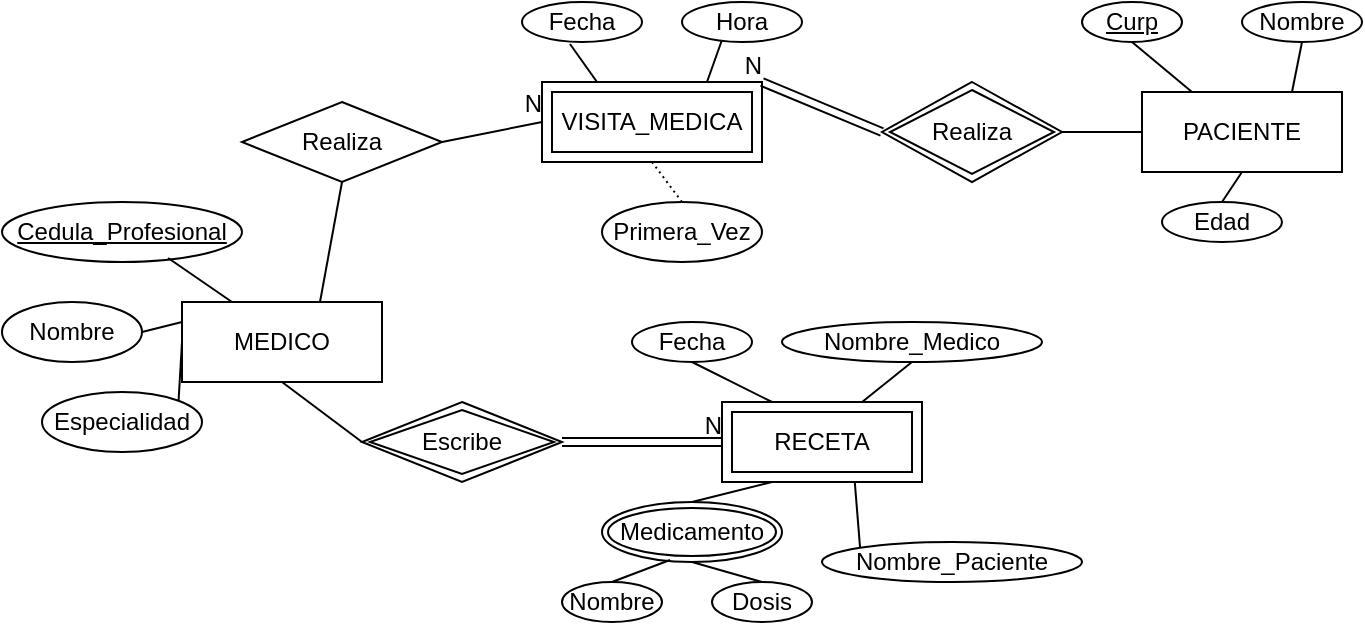 <mxfile version="13.8.0" type="github">
  <diagram id="R2lEEEUBdFMjLlhIrx00" name="Page-1">
    <mxGraphModel dx="1775" dy="347" grid="1" gridSize="10" guides="1" tooltips="1" connect="1" arrows="1" fold="1" page="1" pageScale="1" pageWidth="850" pageHeight="1100" math="0" shadow="0" extFonts="Permanent Marker^https://fonts.googleapis.com/css?family=Permanent+Marker">
      <root>
        <mxCell id="0" />
        <mxCell id="1" parent="0" />
        <mxCell id="Iog9puiF2BljlQWZREdV-1" value="MEDICO" style="whiteSpace=wrap;html=1;align=center;" parent="1" vertex="1">
          <mxGeometry x="60" y="240" width="100" height="40" as="geometry" />
        </mxCell>
        <mxCell id="Iog9puiF2BljlQWZREdV-3" value="Realiza" style="shape=rhombus;perimeter=rhombusPerimeter;whiteSpace=wrap;html=1;align=center;" parent="1" vertex="1">
          <mxGeometry x="90" y="140" width="100" height="40" as="geometry" />
        </mxCell>
        <mxCell id="Iog9puiF2BljlQWZREdV-5" value="PACIENTE" style="whiteSpace=wrap;html=1;align=center;" parent="1" vertex="1">
          <mxGeometry x="540" y="135" width="100" height="40" as="geometry" />
        </mxCell>
        <mxCell id="Iog9puiF2BljlQWZREdV-8" value="Cedula_Profesional" style="ellipse;whiteSpace=wrap;html=1;align=center;fontStyle=4;" parent="1" vertex="1">
          <mxGeometry x="-30" y="190" width="120" height="30" as="geometry" />
        </mxCell>
        <mxCell id="Iog9puiF2BljlQWZREdV-9" value="Nombre" style="ellipse;whiteSpace=wrap;html=1;align=center;" parent="1" vertex="1">
          <mxGeometry x="-30" y="240" width="70" height="30" as="geometry" />
        </mxCell>
        <mxCell id="Iog9puiF2BljlQWZREdV-10" value="Especialidad" style="ellipse;whiteSpace=wrap;html=1;align=center;" parent="1" vertex="1">
          <mxGeometry x="-10" y="285" width="80" height="30" as="geometry" />
        </mxCell>
        <mxCell id="Iog9puiF2BljlQWZREdV-12" value="" style="endArrow=none;html=1;rounded=0;exitX=0.692;exitY=0.933;exitDx=0;exitDy=0;exitPerimeter=0;entryX=0.25;entryY=0;entryDx=0;entryDy=0;" parent="1" source="Iog9puiF2BljlQWZREdV-8" target="Iog9puiF2BljlQWZREdV-1" edge="1">
          <mxGeometry relative="1" as="geometry">
            <mxPoint x="-40" y="350" as="sourcePoint" />
            <mxPoint x="120" y="350" as="targetPoint" />
          </mxGeometry>
        </mxCell>
        <mxCell id="Iog9puiF2BljlQWZREdV-13" value="" style="endArrow=none;html=1;rounded=0;exitX=1;exitY=0.5;exitDx=0;exitDy=0;entryX=0;entryY=0.25;entryDx=0;entryDy=0;" parent="1" source="Iog9puiF2BljlQWZREdV-9" target="Iog9puiF2BljlQWZREdV-1" edge="1">
          <mxGeometry relative="1" as="geometry">
            <mxPoint x="20" y="320" as="sourcePoint" />
            <mxPoint x="180" y="320" as="targetPoint" />
          </mxGeometry>
        </mxCell>
        <mxCell id="Iog9puiF2BljlQWZREdV-14" value="" style="endArrow=none;html=1;rounded=0;exitX=1;exitY=0;exitDx=0;exitDy=0;entryX=0;entryY=0.5;entryDx=0;entryDy=0;" parent="1" source="Iog9puiF2BljlQWZREdV-10" target="Iog9puiF2BljlQWZREdV-1" edge="1">
          <mxGeometry relative="1" as="geometry">
            <mxPoint x="100" y="310" as="sourcePoint" />
            <mxPoint x="130" y="315" as="targetPoint" />
          </mxGeometry>
        </mxCell>
        <mxCell id="Iog9puiF2BljlQWZREdV-15" value="Curp" style="ellipse;whiteSpace=wrap;html=1;align=center;fontStyle=4;" parent="1" vertex="1">
          <mxGeometry x="510" y="90" width="50" height="20" as="geometry" />
        </mxCell>
        <mxCell id="Iog9puiF2BljlQWZREdV-16" value="Nombre" style="ellipse;whiteSpace=wrap;html=1;align=center;" parent="1" vertex="1">
          <mxGeometry x="590" y="90" width="60" height="20" as="geometry" />
        </mxCell>
        <mxCell id="Iog9puiF2BljlQWZREdV-17" value="Edad" style="ellipse;whiteSpace=wrap;html=1;align=center;" parent="1" vertex="1">
          <mxGeometry x="550" y="190" width="60" height="20" as="geometry" />
        </mxCell>
        <mxCell id="Iog9puiF2BljlQWZREdV-18" value="" style="endArrow=none;html=1;rounded=0;exitX=0.25;exitY=0;exitDx=0;exitDy=0;entryX=0.5;entryY=1;entryDx=0;entryDy=0;" parent="1" source="Iog9puiF2BljlQWZREdV-5" target="Iog9puiF2BljlQWZREdV-15" edge="1">
          <mxGeometry relative="1" as="geometry">
            <mxPoint x="720" y="130" as="sourcePoint" />
            <mxPoint x="717.04" y="156" as="targetPoint" />
          </mxGeometry>
        </mxCell>
        <mxCell id="Iog9puiF2BljlQWZREdV-19" value="" style="endArrow=none;html=1;rounded=0;exitX=0.5;exitY=1;exitDx=0;exitDy=0;entryX=0.75;entryY=0;entryDx=0;entryDy=0;" parent="1" source="Iog9puiF2BljlQWZREdV-16" target="Iog9puiF2BljlQWZREdV-5" edge="1">
          <mxGeometry relative="1" as="geometry">
            <mxPoint x="730" y="130" as="sourcePoint" />
            <mxPoint x="727.04" y="156" as="targetPoint" />
          </mxGeometry>
        </mxCell>
        <mxCell id="Iog9puiF2BljlQWZREdV-20" value="" style="endArrow=none;html=1;rounded=0;exitX=0.5;exitY=1;exitDx=0;exitDy=0;entryX=0.5;entryY=0;entryDx=0;entryDy=0;" parent="1" source="Iog9puiF2BljlQWZREdV-5" target="Iog9puiF2BljlQWZREdV-17" edge="1">
          <mxGeometry relative="1" as="geometry">
            <mxPoint x="710" y="180" as="sourcePoint" />
            <mxPoint x="707.04" y="206" as="targetPoint" />
          </mxGeometry>
        </mxCell>
        <mxCell id="Iog9puiF2BljlQWZREdV-22" value="VISITA_MEDICA" style="shape=ext;margin=3;double=1;whiteSpace=wrap;html=1;align=center;" parent="1" vertex="1">
          <mxGeometry x="240" y="130" width="110" height="40" as="geometry" />
        </mxCell>
        <mxCell id="Iog9puiF2BljlQWZREdV-23" value="Fecha" style="ellipse;whiteSpace=wrap;html=1;align=center;" parent="1" vertex="1">
          <mxGeometry x="230" y="90" width="60" height="20" as="geometry" />
        </mxCell>
        <mxCell id="Iog9puiF2BljlQWZREdV-24" value="Hora" style="ellipse;whiteSpace=wrap;html=1;align=center;" parent="1" vertex="1">
          <mxGeometry x="310" y="90" width="60" height="20" as="geometry" />
        </mxCell>
        <mxCell id="Iog9puiF2BljlQWZREdV-25" value="Primera_Vez" style="ellipse;whiteSpace=wrap;html=1;align=center;" parent="1" vertex="1">
          <mxGeometry x="270" y="190" width="80" height="30" as="geometry" />
        </mxCell>
        <mxCell id="Iog9puiF2BljlQWZREdV-26" value="" style="endArrow=none;html=1;rounded=0;dashed=1;dashPattern=1 2;exitX=0.5;exitY=1;exitDx=0;exitDy=0;entryX=0.5;entryY=0;entryDx=0;entryDy=0;" parent="1" source="Iog9puiF2BljlQWZREdV-22" target="Iog9puiF2BljlQWZREdV-25" edge="1">
          <mxGeometry relative="1" as="geometry">
            <mxPoint x="360" y="199.5" as="sourcePoint" />
            <mxPoint x="520" y="199.5" as="targetPoint" />
          </mxGeometry>
        </mxCell>
        <mxCell id="Iog9puiF2BljlQWZREdV-27" value="" style="resizable=0;html=1;align=right;verticalAlign=bottom;" parent="Iog9puiF2BljlQWZREdV-26" connectable="0" vertex="1">
          <mxGeometry x="1" relative="1" as="geometry" />
        </mxCell>
        <mxCell id="Iog9puiF2BljlQWZREdV-28" value="" style="endArrow=none;html=1;rounded=0;exitX=0.25;exitY=0;exitDx=0;exitDy=0;entryX=0.4;entryY=1.05;entryDx=0;entryDy=0;entryPerimeter=0;" parent="1" source="Iog9puiF2BljlQWZREdV-22" target="Iog9puiF2BljlQWZREdV-23" edge="1">
          <mxGeometry relative="1" as="geometry">
            <mxPoint x="270" y="120" as="sourcePoint" />
            <mxPoint x="250" y="100" as="targetPoint" />
          </mxGeometry>
        </mxCell>
        <mxCell id="Iog9puiF2BljlQWZREdV-29" value="" style="endArrow=none;html=1;rounded=0;exitX=0.75;exitY=0;exitDx=0;exitDy=0;entryX=0.333;entryY=0.95;entryDx=0;entryDy=0;entryPerimeter=0;" parent="1" source="Iog9puiF2BljlQWZREdV-22" target="Iog9puiF2BljlQWZREdV-24" edge="1">
          <mxGeometry relative="1" as="geometry">
            <mxPoint x="410" y="110" as="sourcePoint" />
            <mxPoint x="390" y="90" as="targetPoint" />
          </mxGeometry>
        </mxCell>
        <mxCell id="Iog9puiF2BljlQWZREdV-30" value="Realiza" style="shape=rhombus;double=1;perimeter=rhombusPerimeter;whiteSpace=wrap;html=1;align=center;" parent="1" vertex="1">
          <mxGeometry x="410" y="130" width="90" height="50" as="geometry" />
        </mxCell>
        <mxCell id="Iog9puiF2BljlQWZREdV-31" value="" style="shape=link;html=1;rounded=0;entryX=1;entryY=0;entryDx=0;entryDy=0;exitX=0;exitY=0.5;exitDx=0;exitDy=0;" parent="1" source="Iog9puiF2BljlQWZREdV-30" target="Iog9puiF2BljlQWZREdV-22" edge="1">
          <mxGeometry relative="1" as="geometry">
            <mxPoint x="590" y="260" as="sourcePoint" />
            <mxPoint x="750" y="260" as="targetPoint" />
          </mxGeometry>
        </mxCell>
        <mxCell id="Iog9puiF2BljlQWZREdV-32" value="N" style="resizable=0;html=1;align=right;verticalAlign=bottom;" parent="Iog9puiF2BljlQWZREdV-31" connectable="0" vertex="1">
          <mxGeometry x="1" relative="1" as="geometry" />
        </mxCell>
        <mxCell id="Iog9puiF2BljlQWZREdV-33" value="" style="endArrow=none;html=1;rounded=0;entryX=0;entryY=0.5;entryDx=0;entryDy=0;exitX=1;exitY=0.5;exitDx=0;exitDy=0;" parent="1" source="Iog9puiF2BljlQWZREdV-30" target="Iog9puiF2BljlQWZREdV-5" edge="1">
          <mxGeometry relative="1" as="geometry">
            <mxPoint x="390" y="230" as="sourcePoint" />
            <mxPoint x="550" y="230" as="targetPoint" />
          </mxGeometry>
        </mxCell>
        <mxCell id="Iog9puiF2BljlQWZREdV-34" value="" style="endArrow=none;html=1;rounded=0;exitX=0.5;exitY=1;exitDx=0;exitDy=0;entryX=0.69;entryY=0;entryDx=0;entryDy=0;entryPerimeter=0;" parent="1" source="Iog9puiF2BljlQWZREdV-3" target="Iog9puiF2BljlQWZREdV-1" edge="1">
          <mxGeometry relative="1" as="geometry">
            <mxPoint x="150" y="230" as="sourcePoint" />
            <mxPoint x="310" y="230" as="targetPoint" />
          </mxGeometry>
        </mxCell>
        <mxCell id="Iog9puiF2BljlQWZREdV-36" value="" style="endArrow=none;html=1;rounded=0;entryX=0;entryY=0.5;entryDx=0;entryDy=0;exitX=1;exitY=0.5;exitDx=0;exitDy=0;" parent="1" source="Iog9puiF2BljlQWZREdV-3" target="Iog9puiF2BljlQWZREdV-22" edge="1">
          <mxGeometry relative="1" as="geometry">
            <mxPoint x="190" y="120" as="sourcePoint" />
            <mxPoint x="230" y="155" as="targetPoint" />
          </mxGeometry>
        </mxCell>
        <mxCell id="Iog9puiF2BljlQWZREdV-37" value="N" style="resizable=0;html=1;align=right;verticalAlign=bottom;" parent="Iog9puiF2BljlQWZREdV-36" connectable="0" vertex="1">
          <mxGeometry x="1" relative="1" as="geometry" />
        </mxCell>
        <mxCell id="Iog9puiF2BljlQWZREdV-38" value="" style="endArrow=none;html=1;rounded=0;exitX=0.5;exitY=1;exitDx=0;exitDy=0;entryX=0;entryY=0.5;entryDx=0;entryDy=0;" parent="1" source="Iog9puiF2BljlQWZREdV-1" target="Iog9puiF2BljlQWZREdV-41" edge="1">
          <mxGeometry relative="1" as="geometry">
            <mxPoint x="30" y="380" as="sourcePoint" />
            <mxPoint x="170" y="300" as="targetPoint" />
          </mxGeometry>
        </mxCell>
        <mxCell id="Iog9puiF2BljlQWZREdV-41" value="Escribe" style="shape=rhombus;double=1;perimeter=rhombusPerimeter;whiteSpace=wrap;html=1;align=center;" parent="1" vertex="1">
          <mxGeometry x="150" y="290" width="100" height="40" as="geometry" />
        </mxCell>
        <mxCell id="Iog9puiF2BljlQWZREdV-42" value="" style="shape=link;html=1;rounded=0;entryX=0;entryY=0.5;entryDx=0;entryDy=0;exitX=1;exitY=0.5;exitDx=0;exitDy=0;" parent="1" source="Iog9puiF2BljlQWZREdV-41" target="x45VNAk6EiN4T_TlE7ew-1" edge="1">
          <mxGeometry relative="1" as="geometry">
            <mxPoint x="270" y="370" as="sourcePoint" />
            <mxPoint x="325" y="310" as="targetPoint" />
          </mxGeometry>
        </mxCell>
        <mxCell id="Iog9puiF2BljlQWZREdV-43" value="N" style="resizable=0;html=1;align=right;verticalAlign=bottom;" parent="Iog9puiF2BljlQWZREdV-42" connectable="0" vertex="1">
          <mxGeometry x="1" relative="1" as="geometry" />
        </mxCell>
        <mxCell id="Iog9puiF2BljlQWZREdV-44" value="Medicamento" style="ellipse;shape=doubleEllipse;margin=3;whiteSpace=wrap;html=1;align=center;" parent="1" vertex="1">
          <mxGeometry x="270" y="340" width="90" height="30" as="geometry" />
        </mxCell>
        <mxCell id="Iog9puiF2BljlQWZREdV-45" value="Nombre" style="ellipse;whiteSpace=wrap;html=1;align=center;" parent="1" vertex="1">
          <mxGeometry x="250" y="380" width="50" height="20" as="geometry" />
        </mxCell>
        <mxCell id="Iog9puiF2BljlQWZREdV-46" value="Dosis" style="ellipse;whiteSpace=wrap;html=1;align=center;" parent="1" vertex="1">
          <mxGeometry x="325" y="380" width="50" height="20" as="geometry" />
        </mxCell>
        <mxCell id="Iog9puiF2BljlQWZREdV-47" value="" style="endArrow=none;html=1;rounded=0;exitX=0.378;exitY=0.967;exitDx=0;exitDy=0;entryX=0.5;entryY=0;entryDx=0;entryDy=0;exitPerimeter=0;" parent="1" source="Iog9puiF2BljlQWZREdV-44" target="Iog9puiF2BljlQWZREdV-45" edge="1">
          <mxGeometry relative="1" as="geometry">
            <mxPoint x="260" y="360" as="sourcePoint" />
            <mxPoint x="267.48" y="339" as="targetPoint" />
          </mxGeometry>
        </mxCell>
        <mxCell id="Iog9puiF2BljlQWZREdV-48" value="" style="endArrow=none;html=1;rounded=0;exitX=0.5;exitY=1;exitDx=0;exitDy=0;entryX=0.5;entryY=0;entryDx=0;entryDy=0;" parent="1" source="Iog9puiF2BljlQWZREdV-44" target="Iog9puiF2BljlQWZREdV-46" edge="1">
          <mxGeometry relative="1" as="geometry">
            <mxPoint x="390" y="370" as="sourcePoint" />
            <mxPoint x="397.48" y="349" as="targetPoint" />
          </mxGeometry>
        </mxCell>
        <mxCell id="Iog9puiF2BljlQWZREdV-49" value="" style="endArrow=none;html=1;rounded=0;exitX=0.5;exitY=0;exitDx=0;exitDy=0;entryX=0.25;entryY=1;entryDx=0;entryDy=0;" parent="1" source="Iog9puiF2BljlQWZREdV-44" target="x45VNAk6EiN4T_TlE7ew-1" edge="1">
          <mxGeometry relative="1" as="geometry">
            <mxPoint x="400" y="340" as="sourcePoint" />
            <mxPoint x="350" y="330" as="targetPoint" />
          </mxGeometry>
        </mxCell>
        <mxCell id="Iog9puiF2BljlQWZREdV-50" value="Nombre_Paciente" style="ellipse;whiteSpace=wrap;html=1;align=center;" parent="1" vertex="1">
          <mxGeometry x="380" y="360" width="130" height="20" as="geometry" />
        </mxCell>
        <mxCell id="Iog9puiF2BljlQWZREdV-51" value="Nombre_Medico" style="ellipse;whiteSpace=wrap;html=1;align=center;" parent="1" vertex="1">
          <mxGeometry x="360" y="250" width="130" height="20" as="geometry" />
        </mxCell>
        <mxCell id="Iog9puiF2BljlQWZREdV-52" value="Fecha" style="ellipse;whiteSpace=wrap;html=1;align=center;" parent="1" vertex="1">
          <mxGeometry x="285" y="250" width="60" height="20" as="geometry" />
        </mxCell>
        <mxCell id="Iog9puiF2BljlQWZREdV-53" value="" style="endArrow=none;html=1;rounded=0;exitX=0.664;exitY=1.004;exitDx=0;exitDy=0;entryX=0;entryY=0;entryDx=0;entryDy=0;exitPerimeter=0;" parent="1" source="x45VNAk6EiN4T_TlE7ew-1" target="Iog9puiF2BljlQWZREdV-50" edge="1">
          <mxGeometry relative="1" as="geometry">
            <mxPoint x="394" y="330" as="sourcePoint" />
            <mxPoint x="565" y="250" as="targetPoint" />
          </mxGeometry>
        </mxCell>
        <mxCell id="Iog9puiF2BljlQWZREdV-54" value="" style="endArrow=none;html=1;rounded=0;exitX=0.25;exitY=0;exitDx=0;exitDy=0;entryX=0.5;entryY=1;entryDx=0;entryDy=0;" parent="1" source="x45VNAk6EiN4T_TlE7ew-1" target="Iog9puiF2BljlQWZREdV-52" edge="1">
          <mxGeometry relative="1" as="geometry">
            <mxPoint x="350" y="290" as="sourcePoint" />
            <mxPoint x="460.98" y="300.99" as="targetPoint" />
          </mxGeometry>
        </mxCell>
        <mxCell id="Iog9puiF2BljlQWZREdV-55" value="" style="endArrow=none;html=1;rounded=0;exitX=0.5;exitY=1;exitDx=0;exitDy=0;entryX=0.699;entryY=0.004;entryDx=0;entryDy=0;entryPerimeter=0;" parent="1" source="Iog9puiF2BljlQWZREdV-51" target="x45VNAk6EiN4T_TlE7ew-1" edge="1">
          <mxGeometry relative="1" as="geometry">
            <mxPoint x="490" y="310" as="sourcePoint" />
            <mxPoint x="400" y="290" as="targetPoint" />
          </mxGeometry>
        </mxCell>
        <mxCell id="x45VNAk6EiN4T_TlE7ew-1" value="RECETA" style="shape=ext;margin=3;double=1;whiteSpace=wrap;html=1;align=center;" vertex="1" parent="1">
          <mxGeometry x="330" y="290" width="100" height="40" as="geometry" />
        </mxCell>
      </root>
    </mxGraphModel>
  </diagram>
</mxfile>
